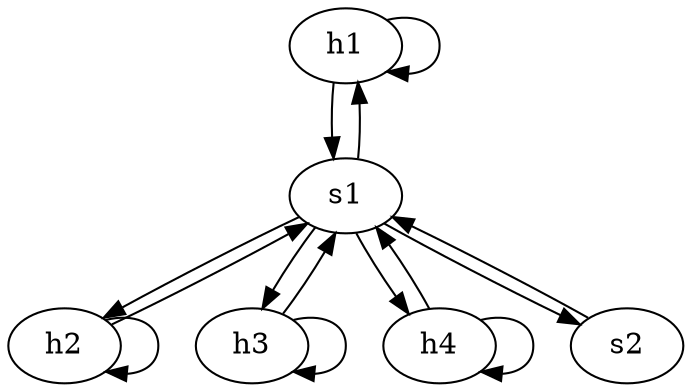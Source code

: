 digraph g1 {

h1[type=host,mac="00:0c:29:34:64:b2",ip="10.10.1.1"];
h2[type=host,mac="00:0c:29:4e:ff:3f",ip="10.10.2.1"];
h3[type=host,mac="00:0c:29:41:72:d5",ip="10.10.0.1"];
h4[type=host,mac="00:0c:29:28:89:da",ip="10.10.0.2"];
s2[type=switch, ip="192.168.15.249", id=2];
s1[type=switch, ip="192.168.15.31", id=1];

h1 -> s1 [src_port=0, dst_port=1, cost=1];
s1 -> h1 [src_port=1, dst_port=0, cost=1];

h2 -> s1 [src_port=0, dst_port=2, cost=1];
s1 -> h2 [src_port=2, dst_port=0, cost=1];

h3 -> s1 [src_port=0, dst_port=3, cost=1];
s1 -> h3 [src_port=3, dst_port=0, cost=1];

h4 -> s1 [src_port=0, dst_port=4, cost=1];
s1 -> h4 [src_port=4, dst_port=0, cost=1];

s2 -> s1 [src_port=1, dst_port=5, cost=1];
s1 -> s2 [src_port=5, dst_port=1, cost=1];

h1 -> h1 [src_port=1, dst_port=2, cost=1];
h2 -> h2 [src_port=1, dst_port=2, cost=1];
h3 -> h3 [src_port=1, dst_port=2, cost=1];
h4 -> h4 [src_port=1, dst_port=2, cost=1];
}
